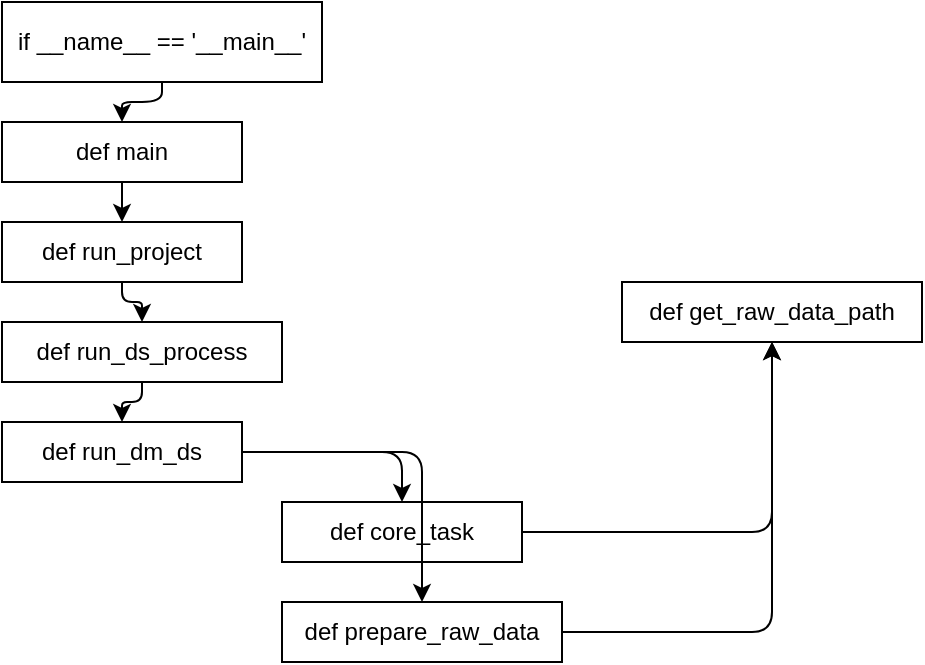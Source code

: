 <mxfile>
  <diagram name="function-dependency">
    <mxGraphModel>
      <root>
        <mxCell id="0" />
        <mxCell id="1" parent="0" />

        <!-- Nodes -->
        <mxCell id="run_main" value="if __name__ == '__main__'" style="whiteSpace=wrap;html=1;" parent="1" vertex="1">
          <mxGeometry x="10" y="10" width="160" height="40" as="geometry"/>
        </mxCell>

        <mxCell id="proc_main" value="def main" style="whiteSpace=wrap;html=1;" parent="1" vertex="1">
          <mxGeometry x="10" y="70" width="120" height="30" as="geometry"/>
        </mxCell>

        <mxCell id="init_run" value="def run_project" style="whiteSpace=wrap;html=1;" parent="1" vertex="1">
          <mxGeometry x="10" y="120" width="120" height="30" as="geometry"/>
        </mxCell>

        <mxCell id="ds_run" value="def run_ds_process" style="whiteSpace=wrap;html=1;" parent="1" vertex="1">
          <mxGeometry x="10" y="170" width="140" height="30" as="geometry"/>
        </mxCell>

        <mxCell id="run_dm" value="def run_dm_ds" style="whiteSpace=wrap;html=1;" parent="1" vertex="1">
          <mxGeometry x="10" y="220" width="120" height="30" as="geometry"/>
        </mxCell>

        <mxCell id="core_task" value="def core_task" style="whiteSpace=wrap;html=1;" parent="1" vertex="1">
          <mxGeometry x="150" y="260" width="120" height="30" as="geometry"/>
        </mxCell>

        <mxCell id="prep_raw" value="def prepare_raw_data" style="whiteSpace=wrap;html=1;" parent="1" vertex="1">
          <mxGeometry x="150" y="310" width="140" height="30" as="geometry"/>
        </mxCell>

        <mxCell id="get_path" value="def get_raw_data_path" style="whiteSpace=wrap;html=1;" parent="1" vertex="1">
          <mxGeometry x="320" y="150" width="150" height="30" as="geometry"/>
        </mxCell>

        <!-- Edges -->
        <mxCell id="e1" source="run_main" target="proc_main" style="edgeStyle=orthogonalEdgeStyle;html=1;" parent="1" edge="1">
          <mxGeometry relative="1" as="geometry"/>
        </mxCell>

        <mxCell id="e2" source="proc_main" target="init_run" style="edgeStyle=orthogonalEdgeStyle;html=1;" parent="1" edge="1">
          <mxGeometry relative="1" as="geometry"/>
        </mxCell>

        <mxCell id="e3" source="init_run" target="ds_run" style="edgeStyle=orthogonalEdgeStyle;html=1;" parent="1" edge="1">
          <mxGeometry relative="1" as="geometry"/>
        </mxCell>

        <mxCell id="e4" source="ds_run" target="run_dm" style="edgeStyle=orthogonalEdgeStyle;html=1;" parent="1" edge="1">
          <mxGeometry relative="1" as="geometry"/>
        </mxCell>

        <mxCell id="e5" source="run_dm" target="core_task" style="edgeStyle=orthogonalEdgeStyle;html=1;" parent="1" edge="1">
          <mxGeometry relative="1" as="geometry"/>
        </mxCell>

        <mxCell id="e6" source="run_dm" target="prep_raw" style="edgeStyle=orthogonalEdgeStyle;html=1;" parent="1" edge="1">
          <mxGeometry relative="1" as="geometry"/>
        </mxCell>

        <mxCell id="e7" source="prep_raw" target="get_path" style="edgeStyle=orthogonalEdgeStyle;html=1;" parent="1" edge="1">
          <mxGeometry relative="1" as="geometry"/>
        </mxCell>

        <mxCell id="e8" source="core_task" target="get_path" style="edgeStyle=orthogonalEdgeStyle;html=1;" parent="1" edge="1">
          <mxGeometry relative="1" as="geometry"/>
        </mxCell>

      </root>
    </mxGraphModel>
  </diagram>
</mxfile>